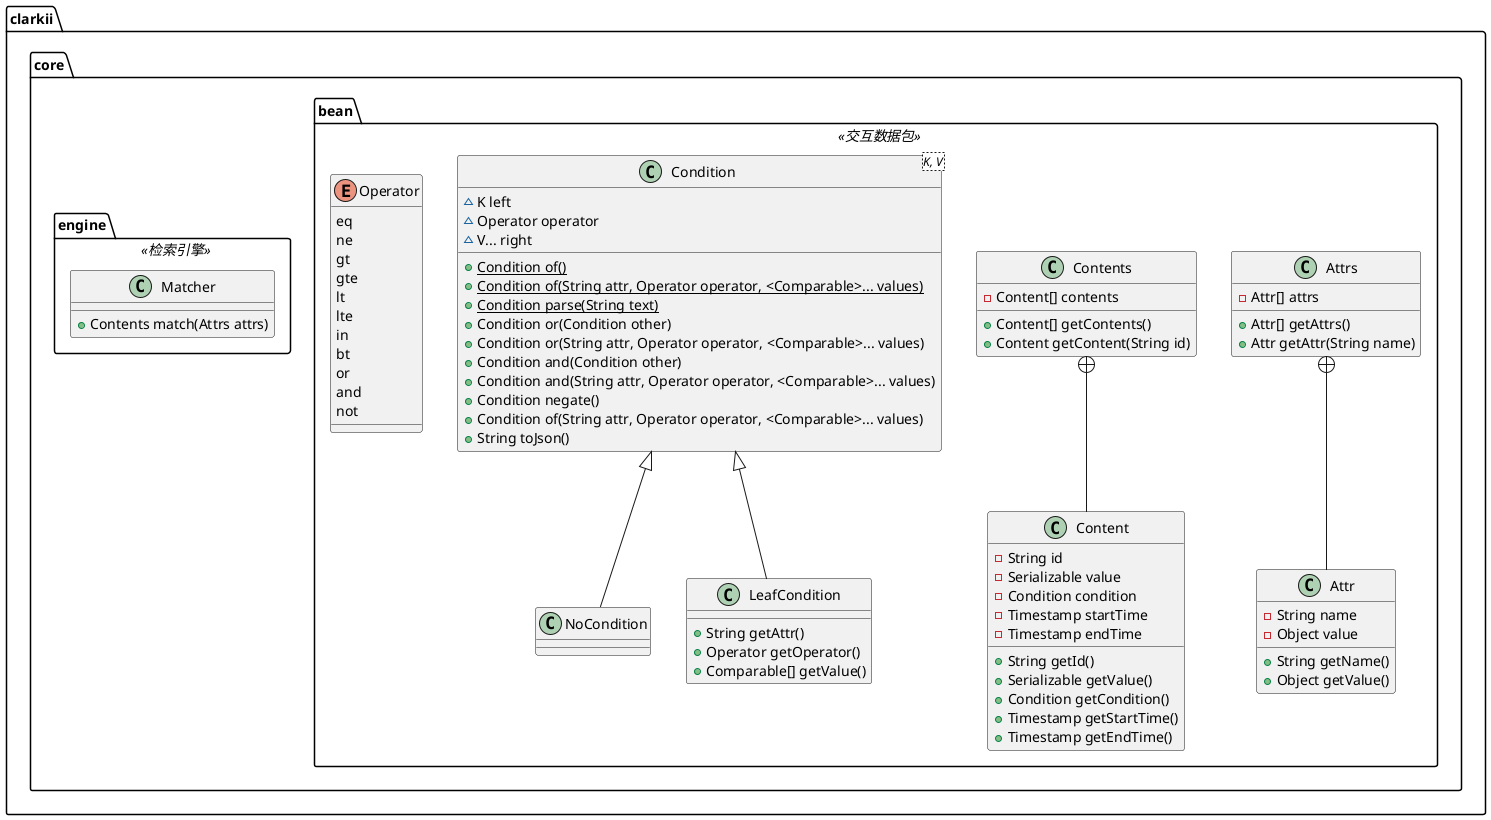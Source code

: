 @startuml
set namespaceSeparator ::
namespace clarkii {
	namespace core {
		namespace bean <<交互数据包>> {
			class Attrs {
				- Attr[] attrs
				+ Attr[] getAttrs()
				+ Attr getAttr(String name)
			}
			class Attr {
				- String name
				- Object value
				+ String getName()
				+ Object getValue()
			}
			Attrs +-- Attr

			class Contents {
				- Content[] contents
				+ Content[] getContents()
				+ Content getContent(String id)
			}
			class Content {
				- String id
				- Serializable value
				- Condition condition
				- Timestamp startTime
				- Timestamp endTime
				+ String getId()
				+ Serializable getValue()
				+ Condition getCondition()
				+ Timestamp getStartTime()
				+ Timestamp getEndTime()
			}
			Contents +-- Content

			class Condition <K, V> {
				~ K left
				~ Operator operator
				~ V... right
				+ {static} Condition of()
				+ {static} Condition of(String attr, Operator operator, <Comparable>... values)
				+ {static} Condition parse(String text)
				+ Condition or(Condition other)
				+ Condition or(String attr, Operator operator, <Comparable>... values)
				+ Condition and(Condition other)
				+ Condition and(String attr, Operator operator, <Comparable>... values)
				+ Condition negate()
				+ Condition of(String attr, Operator operator, <Comparable>... values)
				+ String toJson()
			}
			class NoCondition extends Condition {
			}
			class LeafCondition extends Condition {
				+ String getAttr()
				+ Operator getOperator()
				+ Comparable[] getValue()
			}

			enum Operator {
				eq
				ne
				gt
				gte
				lt
				lte
				in
				bt
				or
				and
				not
			}
		}

		namespace engine <<检索引擎>> {
			class Matcher {
				+ Contents match(Attrs attrs)
			}
		}
	}
}
@enduml